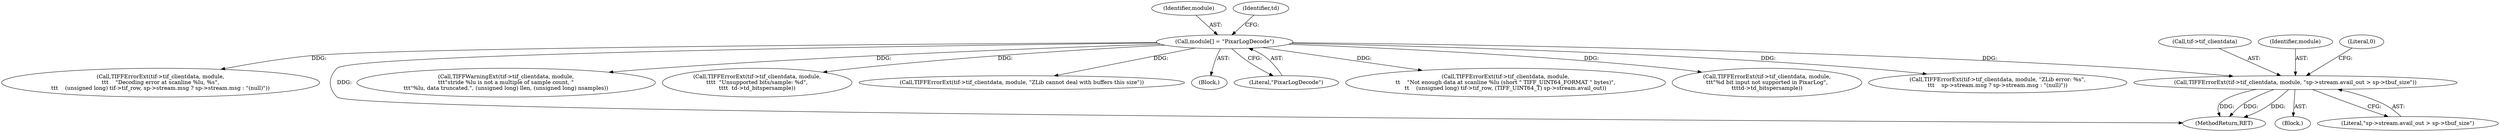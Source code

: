 digraph "0_libtiff_391e77fcd217e78b2c51342ac3ddb7100ecacdd2@pointer" {
"1000254" [label="(Call,TIFFErrorExt(tif->tif_clientdata, module, \"sp->stream.avail_out > sp->tbuf_size\"))"];
"1000115" [label="(Call,module[] = \"PixarLogDecode\")"];
"1000255" [label="(Call,tif->tif_clientdata)"];
"1000359" [label="(Call,TIFFErrorExt(tif->tif_clientdata, module,\n\t\t    \"Not enough data at scanline %lu (short \" TIFF_UINT64_FORMAT \" bytes)\",\n\t\t    (unsigned long) tif->tif_row, (TIFF_UINT64_T) sp->stream.avail_out))"];
"1000164" [label="(Call,TIFFErrorExt(tif->tif_clientdata, module,\n\t\t\t\"%d bit input not supported in PixarLog\",\n\t\t\ttd->td_bitspersample))"];
"1000323" [label="(Call,TIFFErrorExt(tif->tif_clientdata, module, \"ZLib error: %s\",\n\t\t\t    sp->stream.msg ? sp->stream.msg : \"(null)\"))"];
"1000115" [label="(Call,module[] = \"PixarLogDecode\")"];
"1000284" [label="(Call,TIFFErrorExt(tif->tif_clientdata, module,\n\t\t\t    \"Decoding error at scanline %lu, %s\",\n\t\t\t    (unsigned long) tif->tif_row, sp->stream.msg ? sp->stream.msg : \"(null)\"))"];
"1000116" [label="(Identifier,module)"];
"1000566" [label="(MethodReturn,RET)"];
"1000398" [label="(Call,TIFFWarningExt(tif->tif_clientdata, module,\n\t\t\t\"stride %lu is not a multiple of sample count, \"\n\t\t\t\"%lu, data truncated.\", (unsigned long) llen, (unsigned long) nsamples))"];
"1000553" [label="(Call,TIFFErrorExt(tif->tif_clientdata, module,\n\t\t\t\t  \"Unsupported bits/sample: %d\",\n\t\t\t\t  td->td_bitspersample))"];
"1000254" [label="(Call,TIFFErrorExt(tif->tif_clientdata, module, \"sp->stream.avail_out > sp->tbuf_size\"))"];
"1000253" [label="(Block,)"];
"1000258" [label="(Identifier,module)"];
"1000261" [label="(Literal,0)"];
"1000235" [label="(Call,TIFFErrorExt(tif->tif_clientdata, module, \"ZLib cannot deal with buffers this size\"))"];
"1000113" [label="(Block,)"];
"1000259" [label="(Literal,\"sp->stream.avail_out > sp->tbuf_size\")"];
"1000117" [label="(Literal,\"PixarLogDecode\")"];
"1000120" [label="(Identifier,td)"];
"1000254" -> "1000253"  [label="AST: "];
"1000254" -> "1000259"  [label="CFG: "];
"1000255" -> "1000254"  [label="AST: "];
"1000258" -> "1000254"  [label="AST: "];
"1000259" -> "1000254"  [label="AST: "];
"1000261" -> "1000254"  [label="CFG: "];
"1000254" -> "1000566"  [label="DDG: "];
"1000254" -> "1000566"  [label="DDG: "];
"1000254" -> "1000566"  [label="DDG: "];
"1000115" -> "1000254"  [label="DDG: "];
"1000115" -> "1000113"  [label="AST: "];
"1000115" -> "1000117"  [label="CFG: "];
"1000116" -> "1000115"  [label="AST: "];
"1000117" -> "1000115"  [label="AST: "];
"1000120" -> "1000115"  [label="CFG: "];
"1000115" -> "1000566"  [label="DDG: "];
"1000115" -> "1000164"  [label="DDG: "];
"1000115" -> "1000235"  [label="DDG: "];
"1000115" -> "1000284"  [label="DDG: "];
"1000115" -> "1000323"  [label="DDG: "];
"1000115" -> "1000359"  [label="DDG: "];
"1000115" -> "1000398"  [label="DDG: "];
"1000115" -> "1000553"  [label="DDG: "];
}
